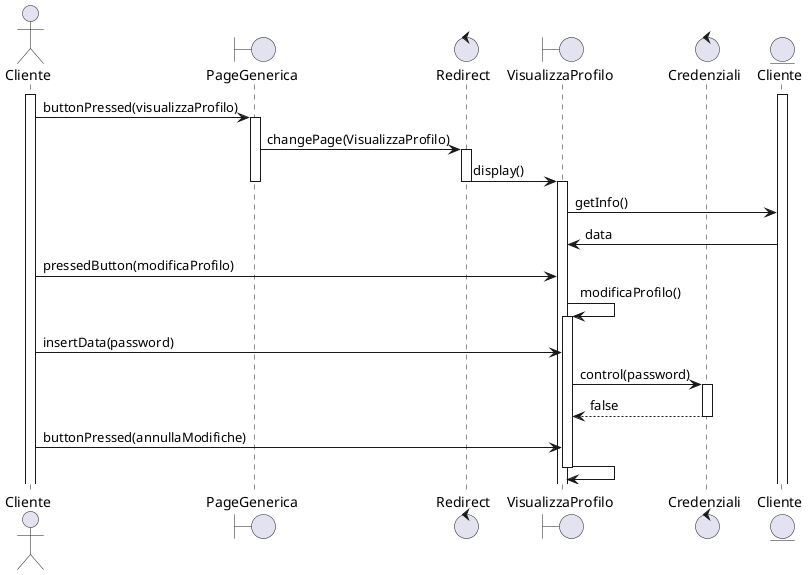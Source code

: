 @startuml 
    Actor Cliente
    Boundary PageGenerica
    Control Redirect
    Boundary VisualizzaProfilo
    control Credenziali
    Entity Cliente as ClienteE

    activate Cliente
    activate ClienteE
    Cliente -> PageGenerica : buttonPressed(visualizzaProfilo)
    activate PageGenerica
    PageGenerica -> Redirect : changePage(VisualizzaProfilo)
    activate Redirect
    Redirect -> VisualizzaProfilo : display()
    deactivate Redirect
    deactivate PageGenerica
    activate VisualizzaProfilo
    VisualizzaProfilo -> ClienteE : getInfo()
    ClienteE -> VisualizzaProfilo : data


    Cliente -> VisualizzaProfilo : pressedButton(modificaProfilo)
    VisualizzaProfilo -> VisualizzaProfilo : modificaProfilo()
    activate VisualizzaProfilo
    Cliente -> VisualizzaProfilo : insertData(password)
    VisualizzaProfilo -> Credenziali : control(password)
    activate Credenziali
    Credenziali --> VisualizzaProfilo : false
    deactivate Credenziali

    Cliente -> VisualizzaProfilo : buttonPressed(annullaModifiche)
    VisualizzaProfilo -> VisualizzaProfilo 
    deactivate VisualizzaProfilo   
@enduml 